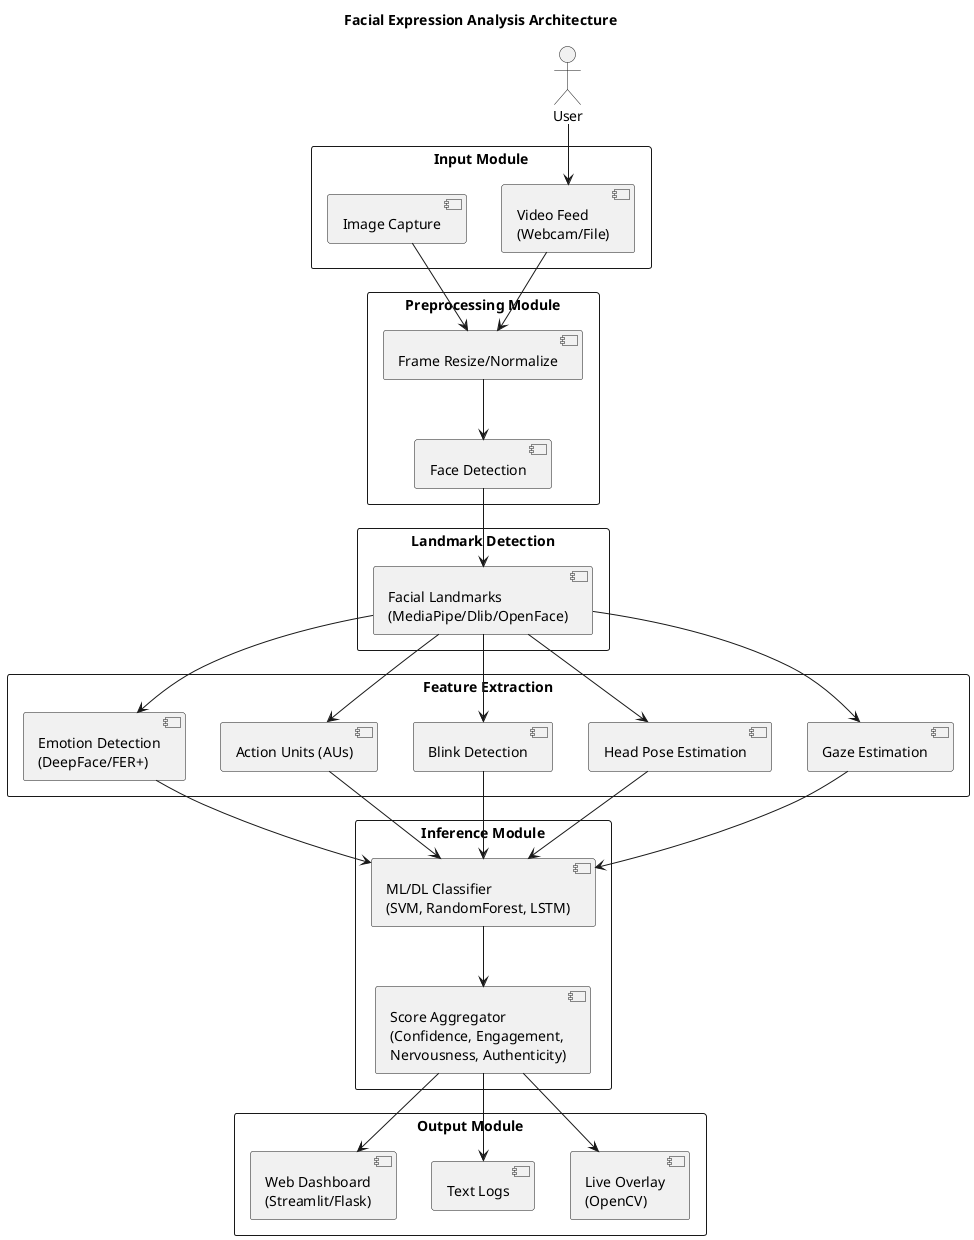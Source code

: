 @startumlFacial Expression Analysis Architecture
title Facial Expression Analysis Architecture

actor User

rectangle "Input Module" {
  [Video Feed\n(Webcam/File)]
  [Image Capture]
}

rectangle "Preprocessing Module" {
  [Frame Resize/Normalize]
  [Face Detection]
}

rectangle "Landmark Detection" {
  [Facial Landmarks\n(MediaPipe/Dlib/OpenFace)]
}

rectangle "Feature Extraction" {
  [Gaze Estimation]
  [Head Pose Estimation]
  [Blink Detection]
  [Action Units (AUs)]
  [Emotion Detection\n(DeepFace/FER+)]
}

rectangle "Inference Module" {
  [ML/DL Classifier\n(SVM, RandomForest, LSTM)]
  [Score Aggregator\n(Confidence, Engagement,\nNervousness, Authenticity)]
}

rectangle "Output Module" {
  [Live Overlay\n(OpenCV)]
  [Text Logs]
  [Web Dashboard\n(Streamlit/Flask)]
}

User --> [Video Feed\n(Webcam/File)]
[Video Feed\n(Webcam/File)] --> [Frame Resize/Normalize]
[Image Capture] --> [Frame Resize/Normalize]

[Frame Resize/Normalize] --> [Face Detection]
[Face Detection] --> [Facial Landmarks\n(MediaPipe/Dlib/OpenFace)]
[Facial Landmarks\n(MediaPipe/Dlib/OpenFace)] --> [Gaze Estimation]
[Facial Landmarks\n(MediaPipe/Dlib/OpenFace)] --> [Head Pose Estimation]
[Facial Landmarks\n(MediaPipe/Dlib/OpenFace)] --> [Blink Detection]
[Facial Landmarks\n(MediaPipe/Dlib/OpenFace)] --> [Action Units (AUs)]
[Facial Landmarks\n(MediaPipe/Dlib/OpenFace)] --> [Emotion Detection\n(DeepFace/FER+)]

[Gaze Estimation] --> [ML/DL Classifier\n(SVM, RandomForest, LSTM)]
[Head Pose Estimation] --> [ML/DL Classifier\n(SVM, RandomForest, LSTM)]
[Blink Detection] --> [ML/DL Classifier\n(SVM, RandomForest, LSTM)]
[Action Units (AUs)] --> [ML/DL Classifier\n(SVM, RandomForest, LSTM)]
[Emotion Detection\n(DeepFace/FER+)] --> [ML/DL Classifier\n(SVM, RandomForest, LSTM)]

[ML/DL Classifier\n(SVM, RandomForest, LSTM)] --> [Score Aggregator\n(Confidence, Engagement,\nNervousness, Authenticity)]
[Score Aggregator\n(Confidence, Engagement,\nNervousness, Authenticity)] --> [Live Overlay\n(OpenCV)]
[Score Aggregator\n(Confidence, Engagement,\nNervousness, Authenticity)] --> [Text Logs]
[Score Aggregator\n(Confidence, Engagement,\nNervousness, Authenticity)] --> [Web Dashboard\n(Streamlit/Flask)]

@enduml
